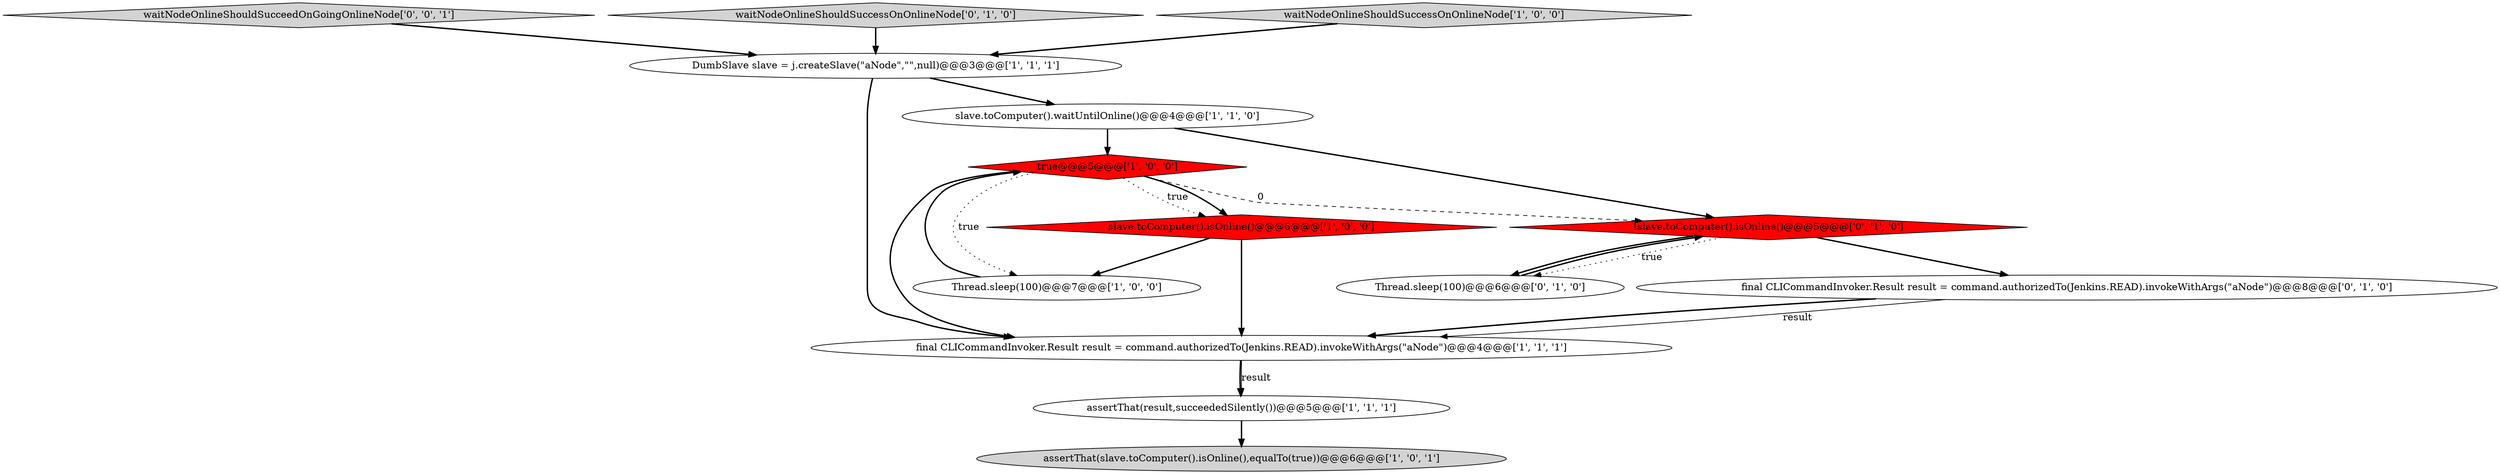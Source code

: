 digraph {
9 [style = filled, label = "!slave.toComputer().isOnline()@@@5@@@['0', '1', '0']", fillcolor = red, shape = diamond image = "AAA1AAABBB2BBB"];
4 [style = filled, label = "true@@@5@@@['1', '0', '0']", fillcolor = red, shape = diamond image = "AAA1AAABBB1BBB"];
13 [style = filled, label = "waitNodeOnlineShouldSucceedOnGoingOnlineNode['0', '0', '1']", fillcolor = lightgray, shape = diamond image = "AAA0AAABBB3BBB"];
6 [style = filled, label = "final CLICommandInvoker.Result result = command.authorizedTo(Jenkins.READ).invokeWithArgs(\"aNode\")@@@4@@@['1', '1', '1']", fillcolor = white, shape = ellipse image = "AAA0AAABBB1BBB"];
7 [style = filled, label = "assertThat(slave.toComputer().isOnline(),equalTo(true))@@@6@@@['1', '0', '1']", fillcolor = lightgray, shape = ellipse image = "AAA0AAABBB1BBB"];
12 [style = filled, label = "Thread.sleep(100)@@@6@@@['0', '1', '0']", fillcolor = white, shape = ellipse image = "AAA0AAABBB2BBB"];
5 [style = filled, label = "slave.toComputer().waitUntilOnline()@@@4@@@['1', '1', '0']", fillcolor = white, shape = ellipse image = "AAA0AAABBB1BBB"];
10 [style = filled, label = "final CLICommandInvoker.Result result = command.authorizedTo(Jenkins.READ).invokeWithArgs(\"aNode\")@@@8@@@['0', '1', '0']", fillcolor = white, shape = ellipse image = "AAA0AAABBB2BBB"];
11 [style = filled, label = "waitNodeOnlineShouldSuccessOnOnlineNode['0', '1', '0']", fillcolor = lightgray, shape = diamond image = "AAA0AAABBB2BBB"];
3 [style = filled, label = "Thread.sleep(100)@@@7@@@['1', '0', '0']", fillcolor = white, shape = ellipse image = "AAA0AAABBB1BBB"];
8 [style = filled, label = "waitNodeOnlineShouldSuccessOnOnlineNode['1', '0', '0']", fillcolor = lightgray, shape = diamond image = "AAA0AAABBB1BBB"];
0 [style = filled, label = "slave.toComputer().isOnline()@@@6@@@['1', '0', '0']", fillcolor = red, shape = diamond image = "AAA1AAABBB1BBB"];
2 [style = filled, label = "assertThat(result,succeededSilently())@@@5@@@['1', '1', '1']", fillcolor = white, shape = ellipse image = "AAA0AAABBB1BBB"];
1 [style = filled, label = "DumbSlave slave = j.createSlave(\"aNode\",\"\",null)@@@3@@@['1', '1', '1']", fillcolor = white, shape = ellipse image = "AAA0AAABBB1BBB"];
1->5 [style = bold, label=""];
0->3 [style = bold, label=""];
10->6 [style = solid, label="result"];
9->12 [style = dotted, label="true"];
5->9 [style = bold, label=""];
4->6 [style = bold, label=""];
0->6 [style = bold, label=""];
11->1 [style = bold, label=""];
4->0 [style = dotted, label="true"];
9->10 [style = bold, label=""];
12->9 [style = bold, label=""];
3->4 [style = bold, label=""];
10->6 [style = bold, label=""];
13->1 [style = bold, label=""];
4->0 [style = bold, label=""];
6->2 [style = bold, label=""];
8->1 [style = bold, label=""];
4->9 [style = dashed, label="0"];
1->6 [style = bold, label=""];
4->3 [style = dotted, label="true"];
5->4 [style = bold, label=""];
9->12 [style = bold, label=""];
2->7 [style = bold, label=""];
6->2 [style = solid, label="result"];
}
